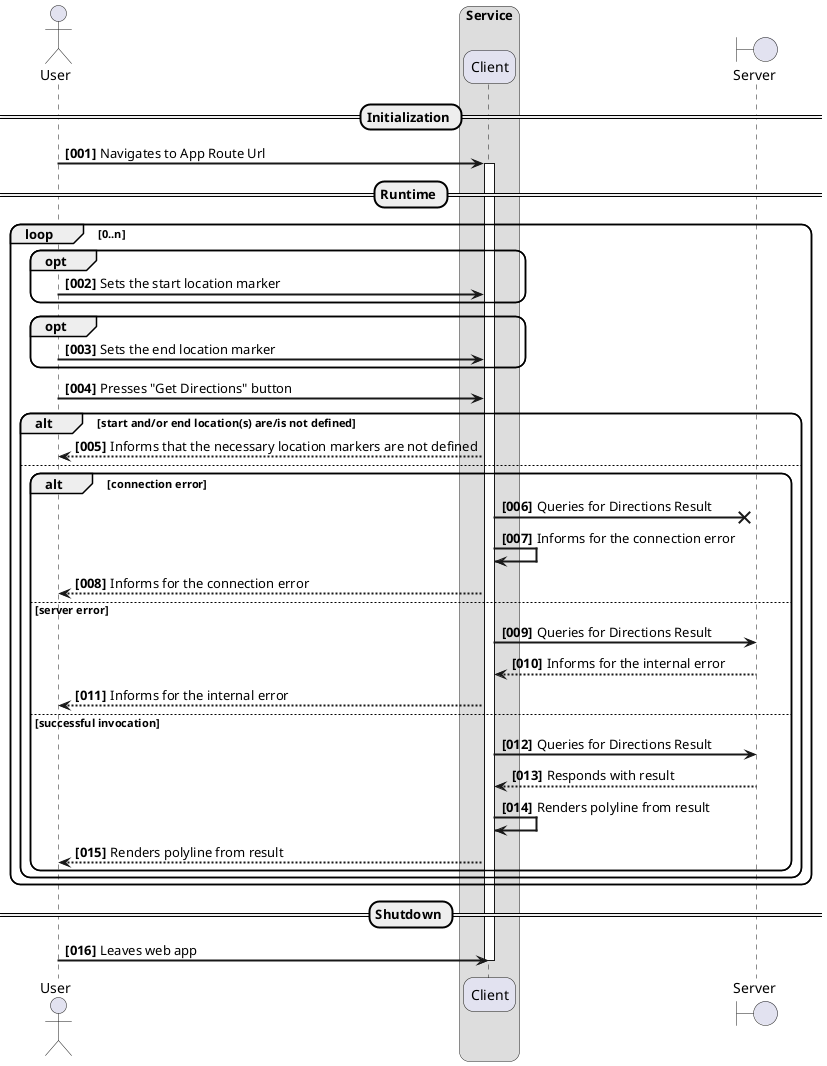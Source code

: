 @startuml
skinparam sequenceArrowThickness 2
skinparam roundcorner 20

actor User
box Service
participant Client
end box
boundary Server

autonumber "<b>[000]"

== Initialization ==

User -> Client : Navigates to App Route Url
activate Client

== Runtime ==

loop 0..n

opt
User -> Client : Sets the start location marker
end

opt
User -> Client : Sets the end location marker
end

User -> Client : Presses "Get Directions" button

alt start and/or end location(s) are/is not defined
Client --> User : Informs that the necessary location markers are not defined
else
alt connection error
Client -X Server : Queries for Directions Result
Client -> Client : Informs for the connection error
Client --> User : Informs for the connection error
else server error
Client -> Server : Queries for Directions Result
Server --> Client : Informs for the internal error
Client --> User : Informs for the internal error
else successful invocation
Client -> Server : Queries for Directions Result
Server --> Client : Responds with result
Client -> Client : Renders polyline from result
Client --> User : Renders polyline from result
end
end

end

== Shutdown ==

User -> Client : Leaves web app
deactivate Client

@enduml
